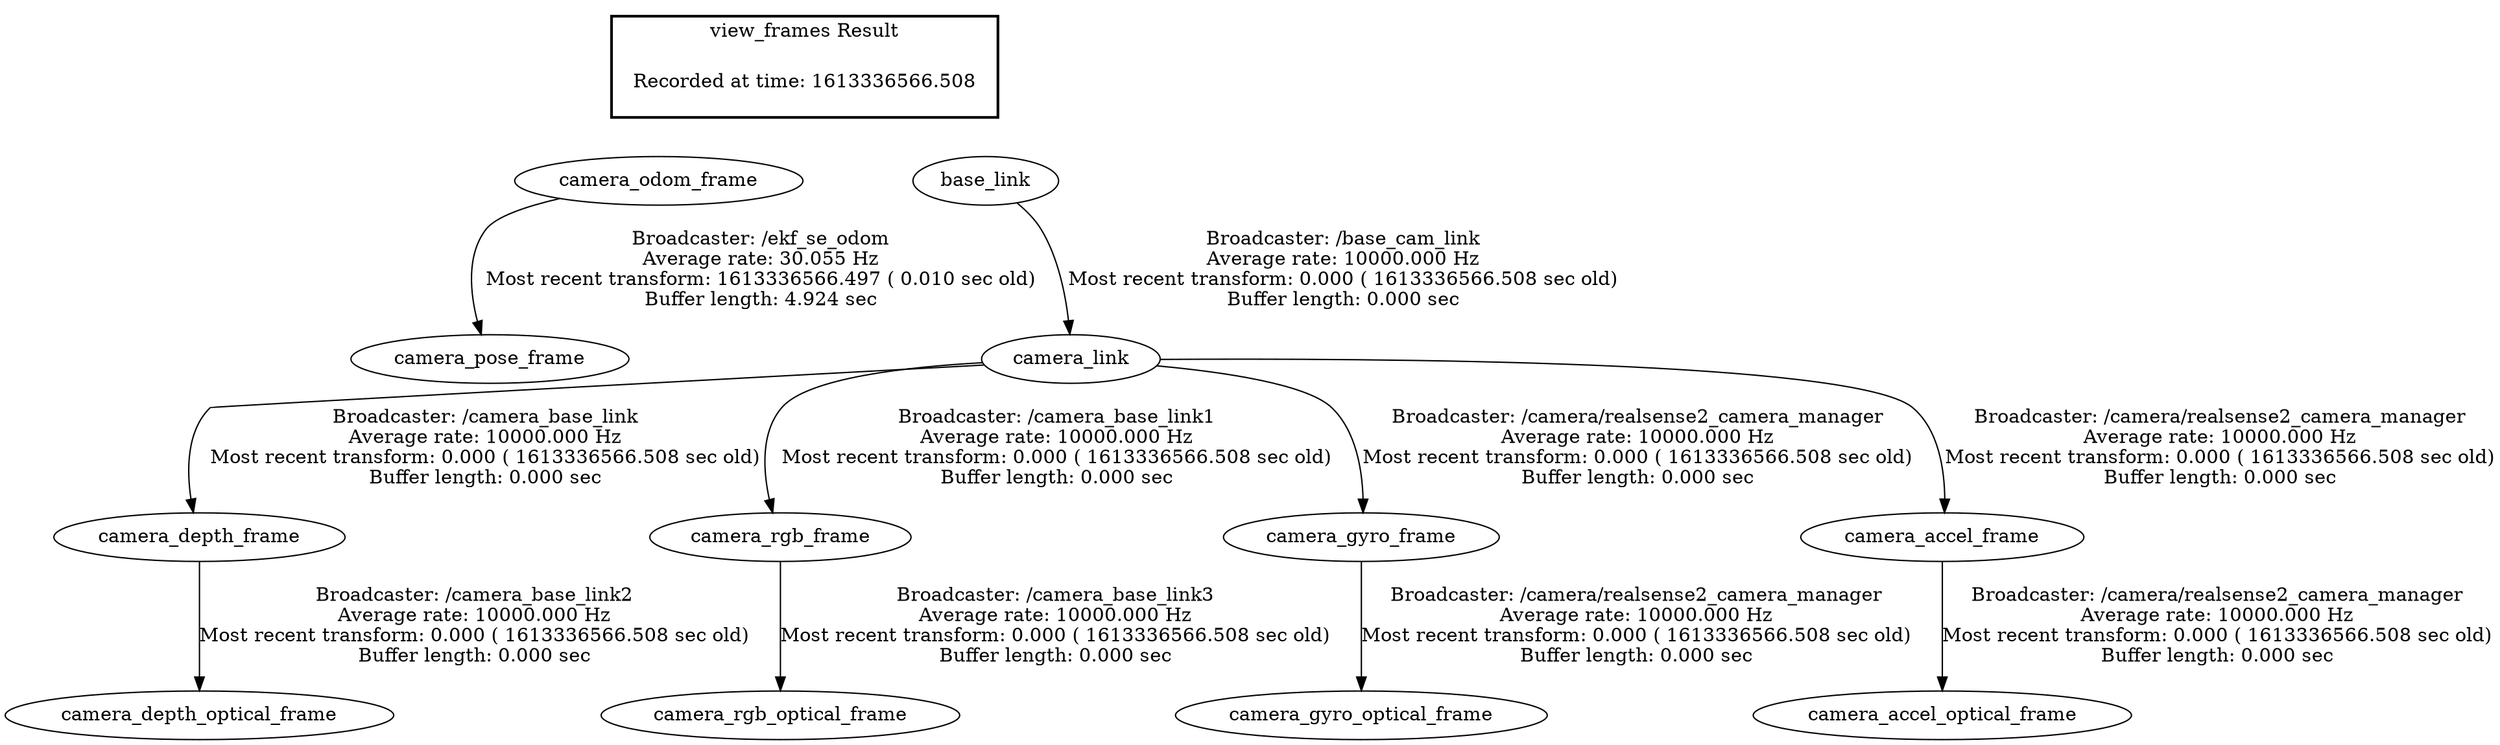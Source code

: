 digraph G {
"camera_odom_frame" -> "camera_pose_frame"[label="Broadcaster: /ekf_se_odom\nAverage rate: 30.055 Hz\nMost recent transform: 1613336566.497 ( 0.010 sec old)\nBuffer length: 4.924 sec\n"];
"camera_link" -> "camera_depth_frame"[label="Broadcaster: /camera_base_link\nAverage rate: 10000.000 Hz\nMost recent transform: 0.000 ( 1613336566.508 sec old)\nBuffer length: 0.000 sec\n"];
"base_link" -> "camera_link"[label="Broadcaster: /base_cam_link\nAverage rate: 10000.000 Hz\nMost recent transform: 0.000 ( 1613336566.508 sec old)\nBuffer length: 0.000 sec\n"];
"camera_link" -> "camera_rgb_frame"[label="Broadcaster: /camera_base_link1\nAverage rate: 10000.000 Hz\nMost recent transform: 0.000 ( 1613336566.508 sec old)\nBuffer length: 0.000 sec\n"];
"camera_depth_frame" -> "camera_depth_optical_frame"[label="Broadcaster: /camera_base_link2\nAverage rate: 10000.000 Hz\nMost recent transform: 0.000 ( 1613336566.508 sec old)\nBuffer length: 0.000 sec\n"];
"camera_link" -> "camera_gyro_frame"[label="Broadcaster: /camera/realsense2_camera_manager\nAverage rate: 10000.000 Hz\nMost recent transform: 0.000 ( 1613336566.508 sec old)\nBuffer length: 0.000 sec\n"];
"camera_gyro_frame" -> "camera_gyro_optical_frame"[label="Broadcaster: /camera/realsense2_camera_manager\nAverage rate: 10000.000 Hz\nMost recent transform: 0.000 ( 1613336566.508 sec old)\nBuffer length: 0.000 sec\n"];
"camera_link" -> "camera_accel_frame"[label="Broadcaster: /camera/realsense2_camera_manager\nAverage rate: 10000.000 Hz\nMost recent transform: 0.000 ( 1613336566.508 sec old)\nBuffer length: 0.000 sec\n"];
"camera_accel_frame" -> "camera_accel_optical_frame"[label="Broadcaster: /camera/realsense2_camera_manager\nAverage rate: 10000.000 Hz\nMost recent transform: 0.000 ( 1613336566.508 sec old)\nBuffer length: 0.000 sec\n"];
"camera_rgb_frame" -> "camera_rgb_optical_frame"[label="Broadcaster: /camera_base_link3\nAverage rate: 10000.000 Hz\nMost recent transform: 0.000 ( 1613336566.508 sec old)\nBuffer length: 0.000 sec\n"];
edge [style=invis];
 subgraph cluster_legend { style=bold; color=black; label ="view_frames Result";
"Recorded at time: 1613336566.508"[ shape=plaintext ] ;
 }->"camera_odom_frame";
edge [style=invis];
 subgraph cluster_legend { style=bold; color=black; label ="view_frames Result";
"Recorded at time: 1613336566.508"[ shape=plaintext ] ;
 }->"base_link";
}